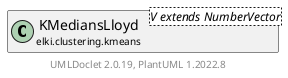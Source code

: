 @startuml
    remove .*\.(Instance|Par|Parameterizer|Factory)$
    set namespaceSeparator none
    hide empty fields
    hide empty methods

    class "<size:14>KMediansLloyd.Instance\n<size:10>elki.clustering.kmeans" as elki.clustering.kmeans.KMediansLloyd.Instance [[KMediansLloyd.Instance.html]] {
        +Instance(Relation<? extends NumberVector>, NumberVectorDistance<?>, double[])
        #iterate(int): int
        #buildMediansResult(): Clustering<MeanModel>
        #medians(List<? extends DBIDs>, double[], Relation<? extends NumberVector>): double[]
        #getLogger(): Logging
    }

    abstract class "<size:14>AbstractKMeans.Instance\n<size:10>elki.clustering.kmeans" as elki.clustering.kmeans.AbstractKMeans.Instance [[AbstractKMeans.Instance.html]] {
        {abstract} #iterate(int): int
        {abstract} #getLogger(): Logging
    }
    class "<size:14>KMediansLloyd\n<size:10>elki.clustering.kmeans" as elki.clustering.kmeans.KMediansLloyd<V extends NumberVector> [[KMediansLloyd.html]]

    elki.clustering.kmeans.AbstractKMeans.Instance <|-- elki.clustering.kmeans.KMediansLloyd.Instance
    elki.clustering.kmeans.KMediansLloyd +-- elki.clustering.kmeans.KMediansLloyd.Instance

    center footer UMLDoclet 2.0.19, PlantUML 1.2022.8
@enduml
